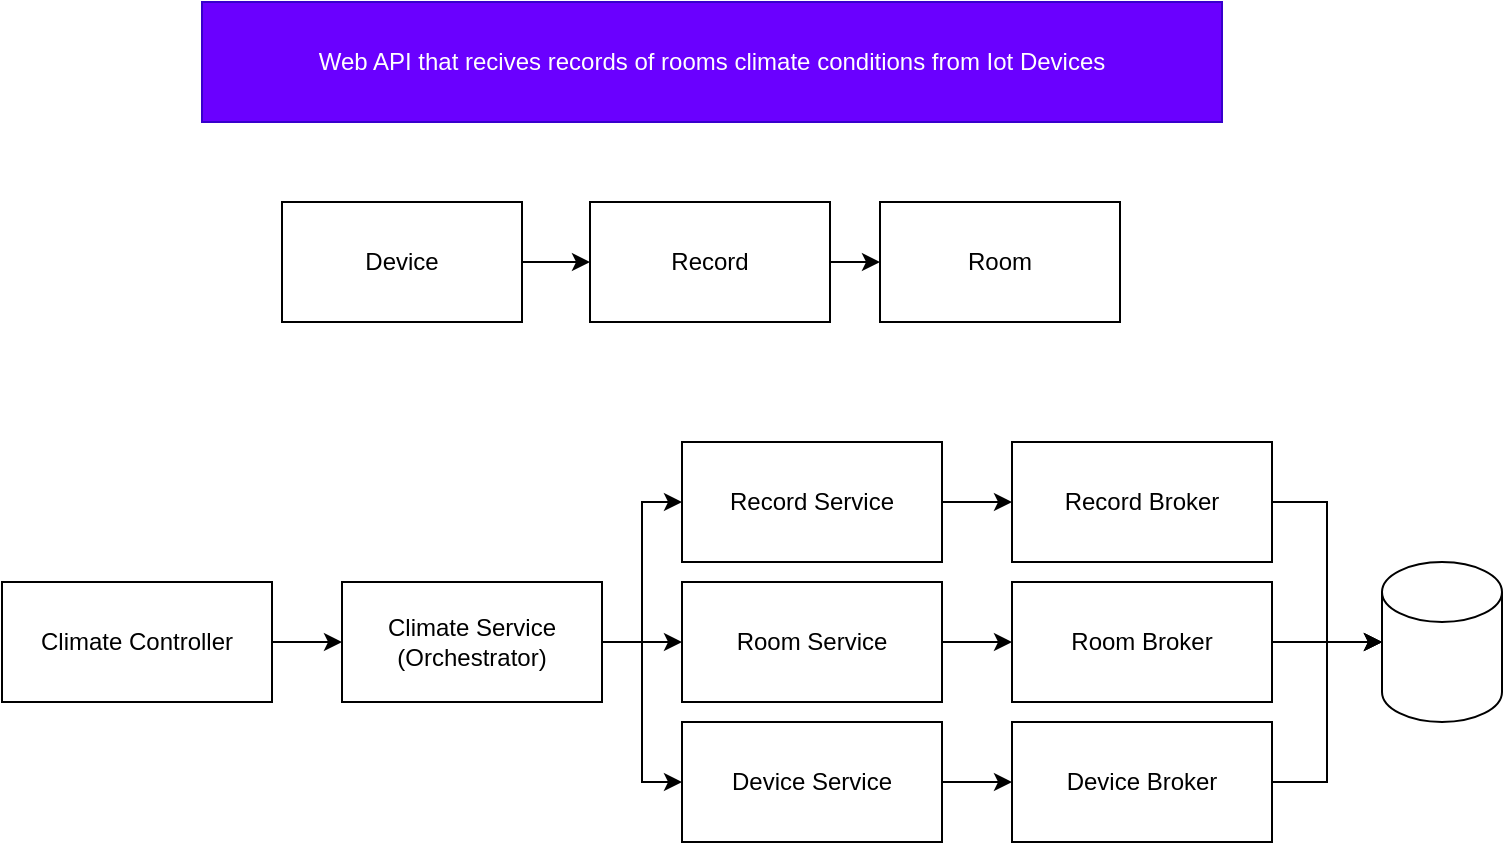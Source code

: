 <mxfile version="15.8.7" type="device"><diagram id="g5dyYq1B_zKvjaVm0JMJ" name="Page-1"><mxGraphModel dx="1038" dy="660" grid="1" gridSize="10" guides="1" tooltips="1" connect="1" arrows="1" fold="1" page="1" pageScale="1" pageWidth="850" pageHeight="1100" math="0" shadow="0"><root><mxCell id="0"/><mxCell id="1" parent="0"/><mxCell id="8AhjLwc7SC7p6_HqBuaz-1" value="Web API that recives records of rooms climate conditions from Iot Devices" style="rounded=0;whiteSpace=wrap;html=1;fillColor=#6a00ff;fontColor=#ffffff;strokeColor=#3700CC;" parent="1" vertex="1"><mxGeometry x="150" y="10" width="510" height="60" as="geometry"/></mxCell><mxCell id="8AhjLwc7SC7p6_HqBuaz-6" style="edgeStyle=orthogonalEdgeStyle;rounded=0;orthogonalLoop=1;jettySize=auto;html=1;entryX=0;entryY=0.5;entryDx=0;entryDy=0;" parent="1" source="8AhjLwc7SC7p6_HqBuaz-3" target="8AhjLwc7SC7p6_HqBuaz-4" edge="1"><mxGeometry relative="1" as="geometry"/></mxCell><mxCell id="8AhjLwc7SC7p6_HqBuaz-3" value="Device" style="rounded=0;whiteSpace=wrap;html=1;" parent="1" vertex="1"><mxGeometry x="190" y="110" width="120" height="60" as="geometry"/></mxCell><mxCell id="8AhjLwc7SC7p6_HqBuaz-7" style="edgeStyle=orthogonalEdgeStyle;rounded=0;orthogonalLoop=1;jettySize=auto;html=1;exitX=1;exitY=0.5;exitDx=0;exitDy=0;entryX=0;entryY=0.5;entryDx=0;entryDy=0;" parent="1" source="8AhjLwc7SC7p6_HqBuaz-4" target="8AhjLwc7SC7p6_HqBuaz-5" edge="1"><mxGeometry relative="1" as="geometry"/></mxCell><mxCell id="8AhjLwc7SC7p6_HqBuaz-4" value="Record" style="rounded=0;whiteSpace=wrap;html=1;" parent="1" vertex="1"><mxGeometry x="344" y="110" width="120" height="60" as="geometry"/></mxCell><mxCell id="8AhjLwc7SC7p6_HqBuaz-5" value="Room" style="rounded=0;whiteSpace=wrap;html=1;" parent="1" vertex="1"><mxGeometry x="489" y="110" width="120" height="60" as="geometry"/></mxCell><mxCell id="8AhjLwc7SC7p6_HqBuaz-8" value="&lt;br&gt;" style="shape=cylinder3;whiteSpace=wrap;html=1;boundedLbl=1;backgroundOutline=1;size=15;" parent="1" vertex="1"><mxGeometry x="740" y="290" width="60" height="80" as="geometry"/></mxCell><mxCell id="8AhjLwc7SC7p6_HqBuaz-12" style="edgeStyle=orthogonalEdgeStyle;rounded=0;orthogonalLoop=1;jettySize=auto;html=1;" parent="1" source="8AhjLwc7SC7p6_HqBuaz-10" target="8AhjLwc7SC7p6_HqBuaz-8" edge="1"><mxGeometry relative="1" as="geometry"/></mxCell><mxCell id="8AhjLwc7SC7p6_HqBuaz-10" value="Record Broker" style="rounded=0;whiteSpace=wrap;html=1;" parent="1" vertex="1"><mxGeometry x="555" y="230" width="130" height="60" as="geometry"/></mxCell><mxCell id="8AhjLwc7SC7p6_HqBuaz-14" style="edgeStyle=orthogonalEdgeStyle;rounded=0;orthogonalLoop=1;jettySize=auto;html=1;entryX=0;entryY=0.5;entryDx=0;entryDy=0;entryPerimeter=0;" parent="1" source="8AhjLwc7SC7p6_HqBuaz-13" target="8AhjLwc7SC7p6_HqBuaz-8" edge="1"><mxGeometry relative="1" as="geometry"/></mxCell><mxCell id="8AhjLwc7SC7p6_HqBuaz-13" value="Room Broker" style="rounded=0;whiteSpace=wrap;html=1;" parent="1" vertex="1"><mxGeometry x="555" y="300" width="130" height="60" as="geometry"/></mxCell><mxCell id="l37xEFlMgvpmf_s_tgaY-29" style="edgeStyle=orthogonalEdgeStyle;rounded=0;orthogonalLoop=1;jettySize=auto;html=1;entryX=0;entryY=0.5;entryDx=0;entryDy=0;" parent="1" source="8AhjLwc7SC7p6_HqBuaz-16" target="l37xEFlMgvpmf_s_tgaY-12" edge="1"><mxGeometry relative="1" as="geometry"/></mxCell><mxCell id="8AhjLwc7SC7p6_HqBuaz-16" value="Climate Controller" style="rounded=0;whiteSpace=wrap;html=1;" parent="1" vertex="1"><mxGeometry x="50" y="300" width="135" height="60" as="geometry"/></mxCell><mxCell id="EdqkGRCp-M6vec0FCEB9-4" style="edgeStyle=orthogonalEdgeStyle;rounded=0;orthogonalLoop=1;jettySize=auto;html=1;entryX=0;entryY=0.5;entryDx=0;entryDy=0;entryPerimeter=0;" parent="1" source="EdqkGRCp-M6vec0FCEB9-3" target="8AhjLwc7SC7p6_HqBuaz-8" edge="1"><mxGeometry relative="1" as="geometry"/></mxCell><mxCell id="EdqkGRCp-M6vec0FCEB9-3" value="Device Broker" style="rounded=0;whiteSpace=wrap;html=1;" parent="1" vertex="1"><mxGeometry x="555" y="370" width="130" height="60" as="geometry"/></mxCell><mxCell id="l37xEFlMgvpmf_s_tgaY-10" style="edgeStyle=orthogonalEdgeStyle;rounded=0;orthogonalLoop=1;jettySize=auto;html=1;" parent="1" source="EdqkGRCp-M6vec0FCEB9-7" target="8AhjLwc7SC7p6_HqBuaz-13" edge="1"><mxGeometry relative="1" as="geometry"/></mxCell><mxCell id="EdqkGRCp-M6vec0FCEB9-7" value="Room Service" style="rounded=0;whiteSpace=wrap;html=1;" parent="1" vertex="1"><mxGeometry x="390" y="300" width="130" height="60" as="geometry"/></mxCell><mxCell id="l37xEFlMgvpmf_s_tgaY-9" style="edgeStyle=orthogonalEdgeStyle;rounded=0;orthogonalLoop=1;jettySize=auto;html=1;entryX=0;entryY=0.5;entryDx=0;entryDy=0;" parent="1" source="l37xEFlMgvpmf_s_tgaY-7" target="8AhjLwc7SC7p6_HqBuaz-10" edge="1"><mxGeometry relative="1" as="geometry"/></mxCell><mxCell id="l37xEFlMgvpmf_s_tgaY-7" value="Record Service" style="rounded=0;whiteSpace=wrap;html=1;" parent="1" vertex="1"><mxGeometry x="390" y="230" width="130" height="60" as="geometry"/></mxCell><mxCell id="l37xEFlMgvpmf_s_tgaY-11" style="edgeStyle=orthogonalEdgeStyle;rounded=0;orthogonalLoop=1;jettySize=auto;html=1;" parent="1" source="l37xEFlMgvpmf_s_tgaY-8" target="EdqkGRCp-M6vec0FCEB9-3" edge="1"><mxGeometry relative="1" as="geometry"/></mxCell><mxCell id="l37xEFlMgvpmf_s_tgaY-8" value="Device Service" style="rounded=0;whiteSpace=wrap;html=1;" parent="1" vertex="1"><mxGeometry x="390" y="370" width="130" height="60" as="geometry"/></mxCell><mxCell id="l37xEFlMgvpmf_s_tgaY-22" style="edgeStyle=orthogonalEdgeStyle;rounded=0;orthogonalLoop=1;jettySize=auto;html=1;entryX=0;entryY=0.5;entryDx=0;entryDy=0;" parent="1" source="l37xEFlMgvpmf_s_tgaY-12" target="l37xEFlMgvpmf_s_tgaY-7" edge="1"><mxGeometry relative="1" as="geometry"/></mxCell><mxCell id="l37xEFlMgvpmf_s_tgaY-23" style="edgeStyle=orthogonalEdgeStyle;rounded=0;orthogonalLoop=1;jettySize=auto;html=1;entryX=0;entryY=0.5;entryDx=0;entryDy=0;" parent="1" source="l37xEFlMgvpmf_s_tgaY-12" target="EdqkGRCp-M6vec0FCEB9-7" edge="1"><mxGeometry relative="1" as="geometry"/></mxCell><mxCell id="l37xEFlMgvpmf_s_tgaY-24" style="edgeStyle=orthogonalEdgeStyle;rounded=0;orthogonalLoop=1;jettySize=auto;html=1;entryX=0;entryY=0.5;entryDx=0;entryDy=0;" parent="1" source="l37xEFlMgvpmf_s_tgaY-12" target="l37xEFlMgvpmf_s_tgaY-8" edge="1"><mxGeometry relative="1" as="geometry"/></mxCell><mxCell id="l37xEFlMgvpmf_s_tgaY-12" value="Climate Service&lt;br&gt;(Orchestrator)" style="rounded=0;whiteSpace=wrap;html=1;" parent="1" vertex="1"><mxGeometry x="220" y="300" width="130" height="60" as="geometry"/></mxCell></root></mxGraphModel></diagram></mxfile>